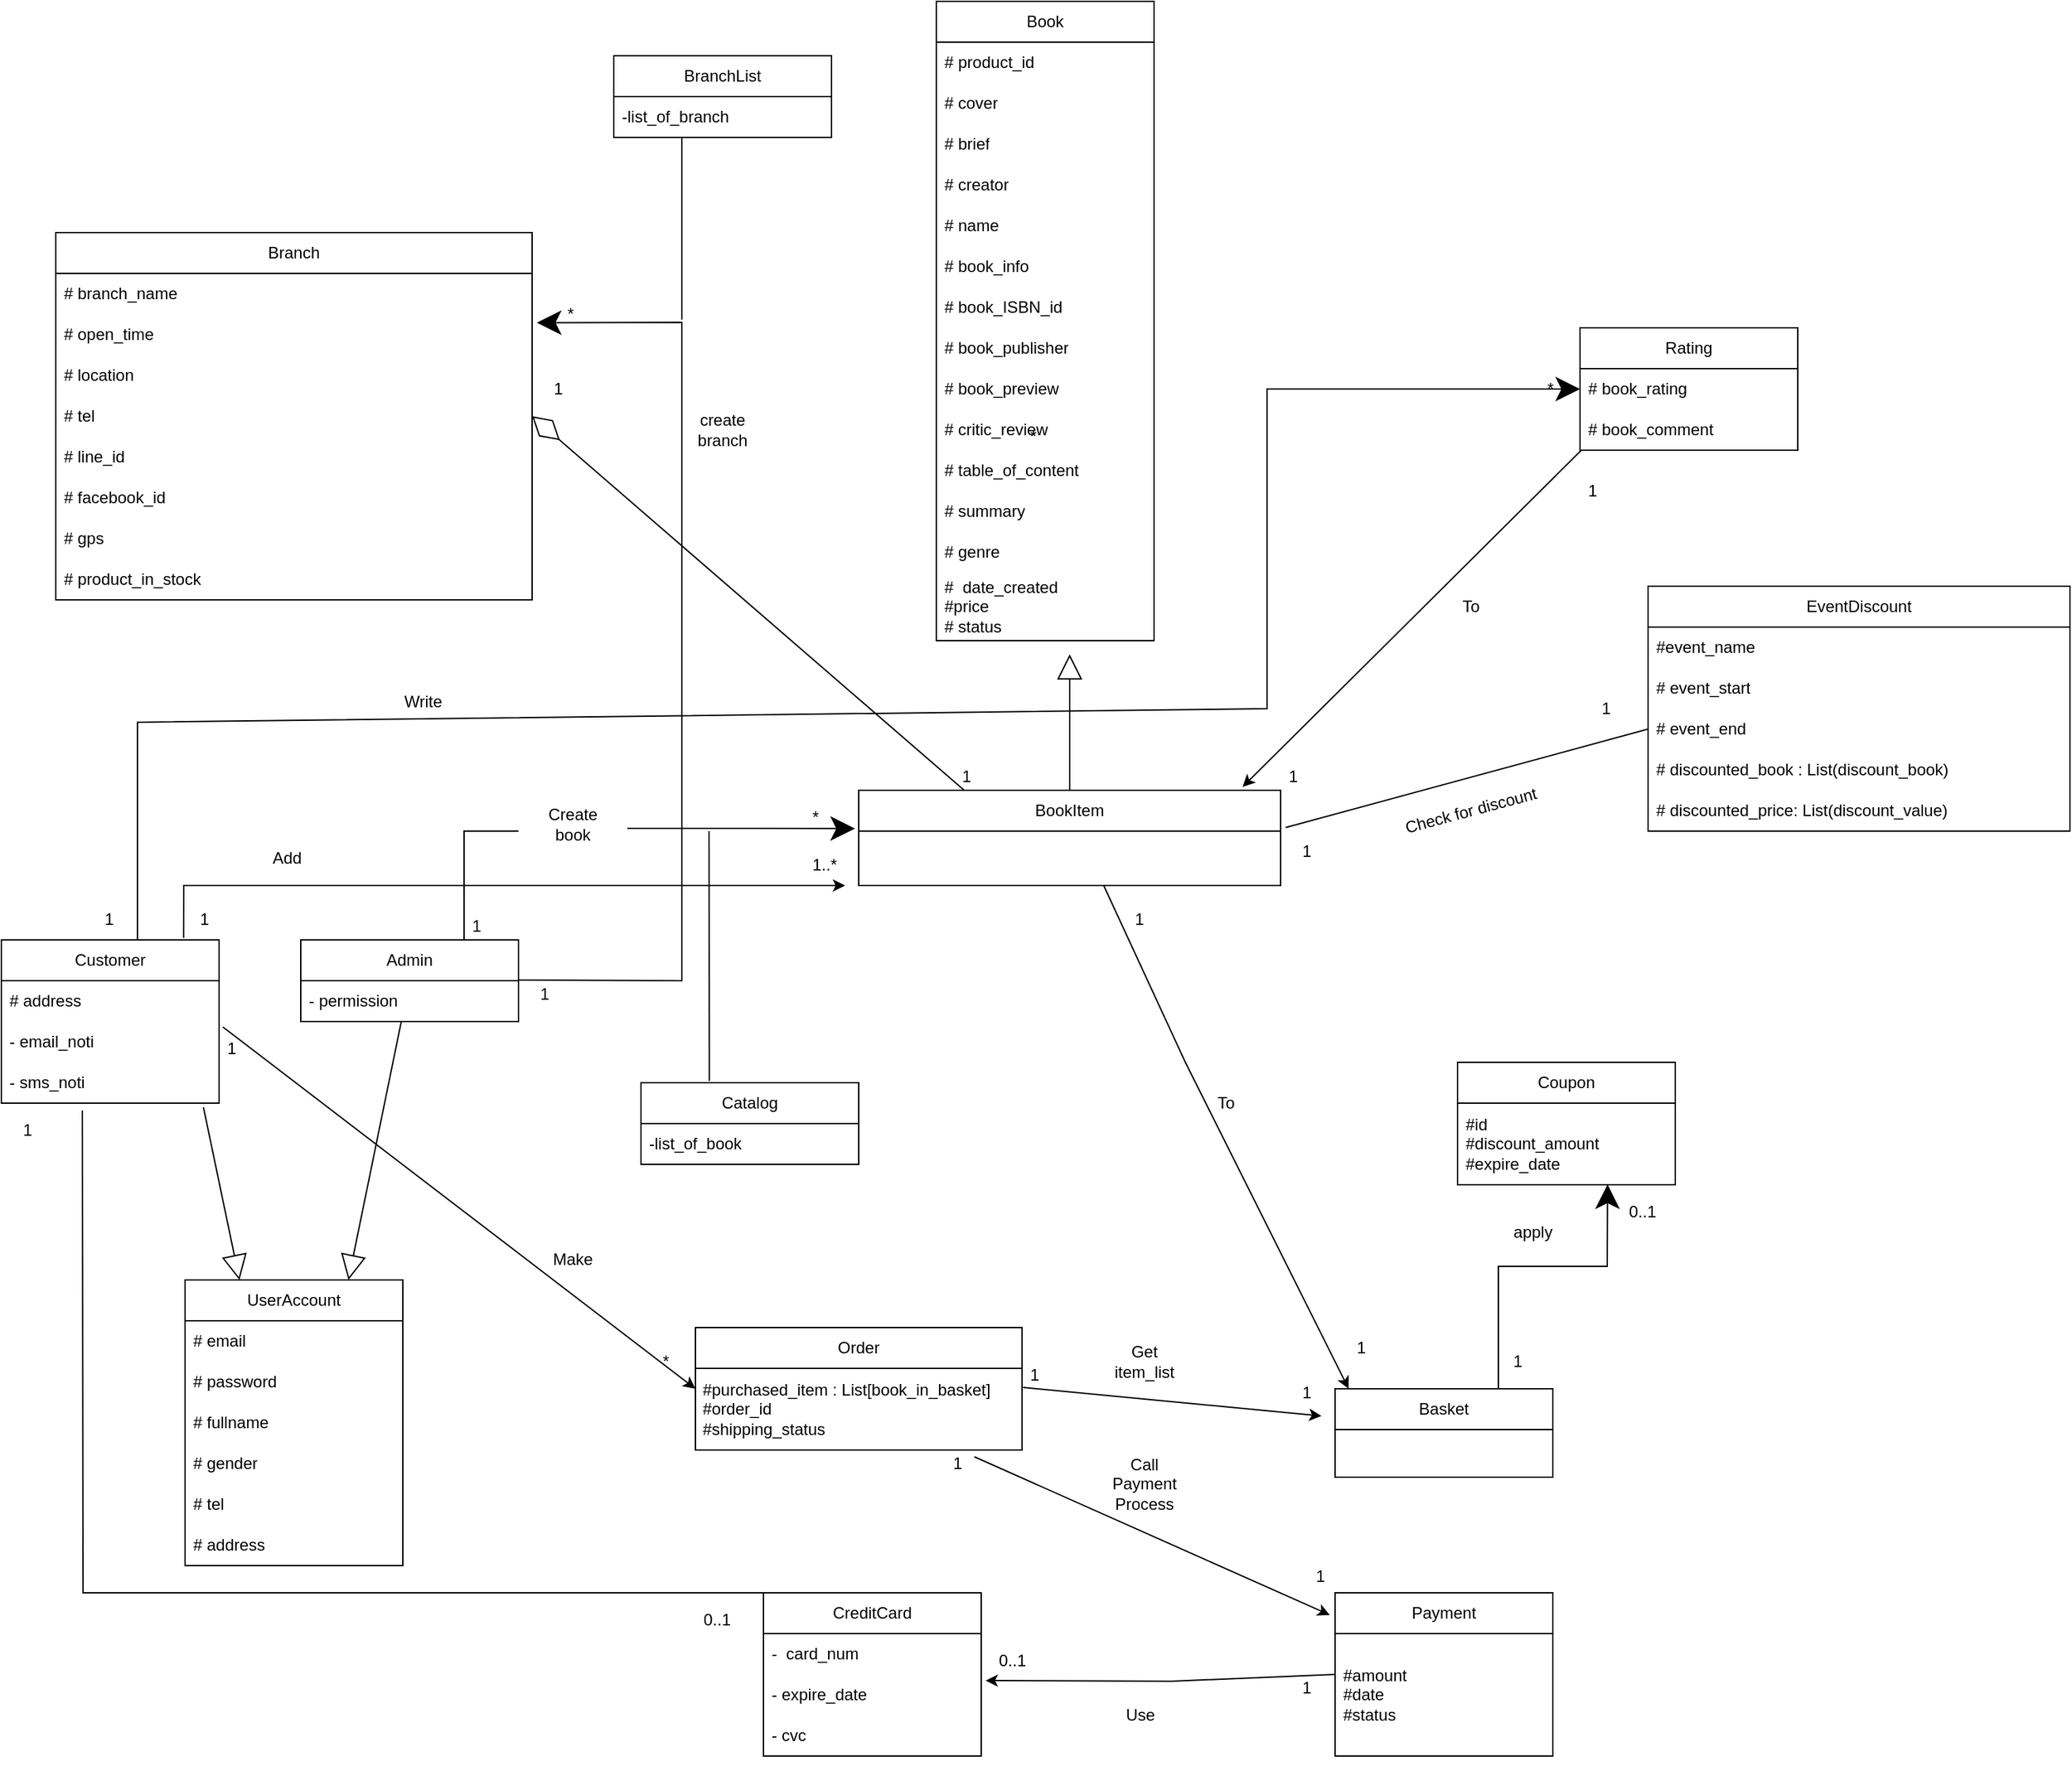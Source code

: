 <mxfile version="21.0.6" type="device"><diagram id="C5RBs43oDa-KdzZeNtuy" name="Page-1"><mxGraphModel dx="1314" dy="763" grid="1" gridSize="10" guides="1" tooltips="1" connect="1" arrows="1" fold="1" page="1" pageScale="1" pageWidth="1654" pageHeight="2336" math="0" shadow="0"><root><mxCell id="WIyWlLk6GJQsqaUBKTNV-0"/><mxCell id="WIyWlLk6GJQsqaUBKTNV-1" parent="WIyWlLk6GJQsqaUBKTNV-0"/><mxCell id="mGUsan2AT3koBFjfk_Zs-2" value="UserAccount" style="swimlane;fontStyle=0;childLayout=stackLayout;horizontal=1;startSize=30;horizontalStack=0;resizeParent=1;resizeParentMax=0;resizeLast=0;collapsible=1;marginBottom=0;whiteSpace=wrap;html=1;" parent="WIyWlLk6GJQsqaUBKTNV-1" vertex="1"><mxGeometry x="195" y="960" width="160" height="210" as="geometry"/></mxCell><mxCell id="mGUsan2AT3koBFjfk_Zs-3" value="# email" style="text;strokeColor=none;fillColor=none;align=left;verticalAlign=middle;spacingLeft=4;spacingRight=4;overflow=hidden;points=[[0,0.5],[1,0.5]];portConstraint=eastwest;rotatable=0;whiteSpace=wrap;html=1;" parent="mGUsan2AT3koBFjfk_Zs-2" vertex="1"><mxGeometry y="30" width="160" height="30" as="geometry"/></mxCell><mxCell id="mGUsan2AT3koBFjfk_Zs-4" value="# password" style="text;strokeColor=none;fillColor=none;align=left;verticalAlign=middle;spacingLeft=4;spacingRight=4;overflow=hidden;points=[[0,0.5],[1,0.5]];portConstraint=eastwest;rotatable=0;whiteSpace=wrap;html=1;" parent="mGUsan2AT3koBFjfk_Zs-2" vertex="1"><mxGeometry y="60" width="160" height="30" as="geometry"/></mxCell><mxCell id="mGUsan2AT3koBFjfk_Zs-5" value="# fullname" style="text;strokeColor=none;fillColor=none;align=left;verticalAlign=middle;spacingLeft=4;spacingRight=4;overflow=hidden;points=[[0,0.5],[1,0.5]];portConstraint=eastwest;rotatable=0;whiteSpace=wrap;html=1;" parent="mGUsan2AT3koBFjfk_Zs-2" vertex="1"><mxGeometry y="90" width="160" height="30" as="geometry"/></mxCell><mxCell id="mGUsan2AT3koBFjfk_Zs-7" value="# gender" style="text;strokeColor=none;fillColor=none;align=left;verticalAlign=middle;spacingLeft=4;spacingRight=4;overflow=hidden;points=[[0,0.5],[1,0.5]];portConstraint=eastwest;rotatable=0;whiteSpace=wrap;html=1;" parent="mGUsan2AT3koBFjfk_Zs-2" vertex="1"><mxGeometry y="120" width="160" height="30" as="geometry"/></mxCell><mxCell id="mGUsan2AT3koBFjfk_Zs-9" value="# tel" style="text;strokeColor=none;fillColor=none;align=left;verticalAlign=middle;spacingLeft=4;spacingRight=4;overflow=hidden;points=[[0,0.5],[1,0.5]];portConstraint=eastwest;rotatable=0;whiteSpace=wrap;html=1;" parent="mGUsan2AT3koBFjfk_Zs-2" vertex="1"><mxGeometry y="150" width="160" height="30" as="geometry"/></mxCell><mxCell id="2beDzHOV4FtanLBWk04p-0" value="# address" style="text;strokeColor=none;fillColor=none;align=left;verticalAlign=middle;spacingLeft=4;spacingRight=4;overflow=hidden;points=[[0,0.5],[1,0.5]];portConstraint=eastwest;rotatable=0;whiteSpace=wrap;html=1;" parent="mGUsan2AT3koBFjfk_Zs-2" vertex="1"><mxGeometry y="180" width="160" height="30" as="geometry"/></mxCell><mxCell id="mGUsan2AT3koBFjfk_Zs-13" value="" style="endArrow=block;endSize=16;endFill=0;html=1;rounded=0;entryX=0.25;entryY=0;entryDx=0;entryDy=0;exitX=0.928;exitY=1.1;exitDx=0;exitDy=0;exitPerimeter=0;" parent="WIyWlLk6GJQsqaUBKTNV-1" source="mGUsan2AT3koBFjfk_Zs-23" target="mGUsan2AT3koBFjfk_Zs-2" edge="1"><mxGeometry width="160" relative="1" as="geometry"><mxPoint x="210" y="840" as="sourcePoint"/><mxPoint x="270" y="310" as="targetPoint"/></mxGeometry></mxCell><mxCell id="mGUsan2AT3koBFjfk_Zs-28" value="" style="endArrow=block;endSize=16;endFill=0;html=1;rounded=0;entryX=0.75;entryY=0;entryDx=0;entryDy=0;" parent="WIyWlLk6GJQsqaUBKTNV-1" source="mGUsan2AT3koBFjfk_Zs-24" target="mGUsan2AT3koBFjfk_Zs-2" edge="1"><mxGeometry width="160" relative="1" as="geometry"><mxPoint x="400" y="380" as="sourcePoint"/><mxPoint x="491" y="261" as="targetPoint"/></mxGeometry></mxCell><mxCell id="mGUsan2AT3koBFjfk_Zs-29" value="Book" style="swimlane;fontStyle=0;childLayout=stackLayout;horizontal=1;startSize=30;horizontalStack=0;resizeParent=1;resizeParentMax=0;resizeLast=0;collapsible=1;marginBottom=0;whiteSpace=wrap;html=1;" parent="WIyWlLk6GJQsqaUBKTNV-1" vertex="1"><mxGeometry x="747" y="20" width="160" height="470" as="geometry"/></mxCell><mxCell id="mGUsan2AT3koBFjfk_Zs-15" value="# product_id" style="text;strokeColor=none;fillColor=none;align=left;verticalAlign=middle;spacingLeft=4;spacingRight=4;overflow=hidden;points=[[0,0.5],[1,0.5]];portConstraint=eastwest;rotatable=0;whiteSpace=wrap;html=1;" parent="mGUsan2AT3koBFjfk_Zs-29" vertex="1"><mxGeometry y="30" width="160" height="30" as="geometry"/></mxCell><mxCell id="mGUsan2AT3koBFjfk_Zs-43" value="# cover" style="text;strokeColor=none;fillColor=none;align=left;verticalAlign=middle;spacingLeft=4;spacingRight=4;overflow=hidden;points=[[0,0.5],[1,0.5]];portConstraint=eastwest;rotatable=0;whiteSpace=wrap;html=1;" parent="mGUsan2AT3koBFjfk_Zs-29" vertex="1"><mxGeometry y="60" width="160" height="30" as="geometry"/></mxCell><mxCell id="mGUsan2AT3koBFjfk_Zs-31" value="# brief" style="text;strokeColor=none;fillColor=none;align=left;verticalAlign=middle;spacingLeft=4;spacingRight=4;overflow=hidden;points=[[0,0.5],[1,0.5]];portConstraint=eastwest;rotatable=0;whiteSpace=wrap;html=1;" parent="mGUsan2AT3koBFjfk_Zs-29" vertex="1"><mxGeometry y="90" width="160" height="30" as="geometry"/></mxCell><mxCell id="mGUsan2AT3koBFjfk_Zs-32" value="# creator" style="text;strokeColor=none;fillColor=none;align=left;verticalAlign=middle;spacingLeft=4;spacingRight=4;overflow=hidden;points=[[0,0.5],[1,0.5]];portConstraint=eastwest;rotatable=0;whiteSpace=wrap;html=1;" parent="mGUsan2AT3koBFjfk_Zs-29" vertex="1"><mxGeometry y="120" width="160" height="30" as="geometry"/></mxCell><mxCell id="mGUsan2AT3koBFjfk_Zs-33" value="# name" style="text;strokeColor=none;fillColor=none;align=left;verticalAlign=middle;spacingLeft=4;spacingRight=4;overflow=hidden;points=[[0,0.5],[1,0.5]];portConstraint=eastwest;rotatable=0;whiteSpace=wrap;html=1;" parent="mGUsan2AT3koBFjfk_Zs-29" vertex="1"><mxGeometry y="150" width="160" height="30" as="geometry"/></mxCell><mxCell id="mGUsan2AT3koBFjfk_Zs-39" value="# book_info" style="text;strokeColor=none;fillColor=none;align=left;verticalAlign=middle;spacingLeft=4;spacingRight=4;overflow=hidden;points=[[0,0.5],[1,0.5]];portConstraint=eastwest;rotatable=0;whiteSpace=wrap;html=1;" parent="mGUsan2AT3koBFjfk_Zs-29" vertex="1"><mxGeometry y="180" width="160" height="30" as="geometry"/></mxCell><mxCell id="mGUsan2AT3koBFjfk_Zs-40" value="# book_ISBN_id" style="text;strokeColor=none;fillColor=none;align=left;verticalAlign=middle;spacingLeft=4;spacingRight=4;overflow=hidden;points=[[0,0.5],[1,0.5]];portConstraint=eastwest;rotatable=0;whiteSpace=wrap;html=1;" parent="mGUsan2AT3koBFjfk_Zs-29" vertex="1"><mxGeometry y="210" width="160" height="30" as="geometry"/></mxCell><mxCell id="mGUsan2AT3koBFjfk_Zs-41" value="# book_publisher" style="text;strokeColor=none;fillColor=none;align=left;verticalAlign=middle;spacingLeft=4;spacingRight=4;overflow=hidden;points=[[0,0.5],[1,0.5]];portConstraint=eastwest;rotatable=0;whiteSpace=wrap;html=1;" parent="mGUsan2AT3koBFjfk_Zs-29" vertex="1"><mxGeometry y="240" width="160" height="30" as="geometry"/></mxCell><mxCell id="mGUsan2AT3koBFjfk_Zs-42" value="# book_preview" style="text;strokeColor=none;fillColor=none;align=left;verticalAlign=middle;spacingLeft=4;spacingRight=4;overflow=hidden;points=[[0,0.5],[1,0.5]];portConstraint=eastwest;rotatable=0;whiteSpace=wrap;html=1;" parent="mGUsan2AT3koBFjfk_Zs-29" vertex="1"><mxGeometry y="270" width="160" height="30" as="geometry"/></mxCell><mxCell id="mGUsan2AT3koBFjfk_Zs-46" value="# critic_review" style="text;strokeColor=none;fillColor=none;align=left;verticalAlign=middle;spacingLeft=4;spacingRight=4;overflow=hidden;points=[[0,0.5],[1,0.5]];portConstraint=eastwest;rotatable=0;whiteSpace=wrap;html=1;" parent="mGUsan2AT3koBFjfk_Zs-29" vertex="1"><mxGeometry y="300" width="160" height="30" as="geometry"/></mxCell><mxCell id="mGUsan2AT3koBFjfk_Zs-45" value="# table_of_content" style="text;strokeColor=none;fillColor=none;align=left;verticalAlign=middle;spacingLeft=4;spacingRight=4;overflow=hidden;points=[[0,0.5],[1,0.5]];portConstraint=eastwest;rotatable=0;whiteSpace=wrap;html=1;" parent="mGUsan2AT3koBFjfk_Zs-29" vertex="1"><mxGeometry y="330" width="160" height="30" as="geometry"/></mxCell><mxCell id="mGUsan2AT3koBFjfk_Zs-44" value="# summary" style="text;strokeColor=none;fillColor=none;align=left;verticalAlign=middle;spacingLeft=4;spacingRight=4;overflow=hidden;points=[[0,0.5],[1,0.5]];portConstraint=eastwest;rotatable=0;whiteSpace=wrap;html=1;" parent="mGUsan2AT3koBFjfk_Zs-29" vertex="1"><mxGeometry y="360" width="160" height="30" as="geometry"/></mxCell><mxCell id="mGUsan2AT3koBFjfk_Zs-34" value="# genre" style="text;strokeColor=none;fillColor=none;align=left;verticalAlign=middle;spacingLeft=4;spacingRight=4;overflow=hidden;points=[[0,0.5],[1,0.5]];portConstraint=eastwest;rotatable=0;whiteSpace=wrap;html=1;" parent="mGUsan2AT3koBFjfk_Zs-29" vertex="1"><mxGeometry y="390" width="160" height="30" as="geometry"/></mxCell><mxCell id="mGUsan2AT3koBFjfk_Zs-36" value="#&amp;nbsp; date_created&lt;br&gt;&#9;&lt;span style=&quot;&quot;&gt;#price&lt;/span&gt;&lt;br style=&quot;border-color: var(--border-color);&quot;&gt;&lt;span style=&quot;border-color: var(--border-color);&quot;&gt;&#9;&lt;/span&gt;&lt;span style=&quot;&quot;&gt;# status&lt;/span&gt;" style="text;strokeColor=none;fillColor=none;align=left;verticalAlign=middle;spacingLeft=4;spacingRight=4;overflow=hidden;points=[[0,0.5],[1,0.5]];portConstraint=eastwest;rotatable=0;whiteSpace=wrap;html=1;" parent="mGUsan2AT3koBFjfk_Zs-29" vertex="1"><mxGeometry y="420" width="160" height="50" as="geometry"/></mxCell><mxCell id="mGUsan2AT3koBFjfk_Zs-55" value="Rating" style="swimlane;fontStyle=0;childLayout=stackLayout;horizontal=1;startSize=30;horizontalStack=0;resizeParent=1;resizeParentMax=0;resizeLast=0;collapsible=1;marginBottom=0;whiteSpace=wrap;html=1;" parent="WIyWlLk6GJQsqaUBKTNV-1" vertex="1"><mxGeometry x="1220" y="260" width="160" height="90" as="geometry"/></mxCell><mxCell id="mGUsan2AT3koBFjfk_Zs-56" value="# book_rating" style="text;strokeColor=none;fillColor=none;align=left;verticalAlign=middle;spacingLeft=4;spacingRight=4;overflow=hidden;points=[[0,0.5],[1,0.5]];portConstraint=eastwest;rotatable=0;whiteSpace=wrap;html=1;" parent="mGUsan2AT3koBFjfk_Zs-55" vertex="1"><mxGeometry y="30" width="160" height="30" as="geometry"/></mxCell><mxCell id="mGUsan2AT3koBFjfk_Zs-57" value="# book_comment" style="text;strokeColor=none;fillColor=none;align=left;verticalAlign=middle;spacingLeft=4;spacingRight=4;overflow=hidden;points=[[0,0.5],[1,0.5]];portConstraint=eastwest;rotatable=0;whiteSpace=wrap;html=1;" parent="mGUsan2AT3koBFjfk_Zs-55" vertex="1"><mxGeometry y="60" width="160" height="30" as="geometry"/></mxCell><mxCell id="mGUsan2AT3koBFjfk_Zs-59" value="EventDiscount" style="swimlane;fontStyle=0;childLayout=stackLayout;horizontal=1;startSize=30;horizontalStack=0;resizeParent=1;resizeParentMax=0;resizeLast=0;collapsible=1;marginBottom=0;whiteSpace=wrap;html=1;" parent="WIyWlLk6GJQsqaUBKTNV-1" vertex="1"><mxGeometry x="1270" y="450" width="310" height="180" as="geometry"/></mxCell><mxCell id="mGUsan2AT3koBFjfk_Zs-60" value="#event_name" style="text;strokeColor=none;fillColor=none;align=left;verticalAlign=middle;spacingLeft=4;spacingRight=4;overflow=hidden;points=[[0,0.5],[1,0.5]];portConstraint=eastwest;rotatable=0;whiteSpace=wrap;html=1;" parent="mGUsan2AT3koBFjfk_Zs-59" vertex="1"><mxGeometry y="30" width="310" height="30" as="geometry"/></mxCell><mxCell id="mGUsan2AT3koBFjfk_Zs-61" value="# event_start" style="text;strokeColor=none;fillColor=none;align=left;verticalAlign=middle;spacingLeft=4;spacingRight=4;overflow=hidden;points=[[0,0.5],[1,0.5]];portConstraint=eastwest;rotatable=0;whiteSpace=wrap;html=1;" parent="mGUsan2AT3koBFjfk_Zs-59" vertex="1"><mxGeometry y="60" width="310" height="30" as="geometry"/></mxCell><mxCell id="_rfUWLjy0IPP86ky1Skj-0" value="# event_end" style="text;strokeColor=none;fillColor=none;align=left;verticalAlign=middle;spacingLeft=4;spacingRight=4;overflow=hidden;points=[[0,0.5],[1,0.5]];portConstraint=eastwest;rotatable=0;whiteSpace=wrap;html=1;" parent="mGUsan2AT3koBFjfk_Zs-59" vertex="1"><mxGeometry y="90" width="310" height="30" as="geometry"/></mxCell><mxCell id="BXBGvgOF5kK2kdJJU8cS-17" value="# discounted_book : List(discount_book)" style="text;strokeColor=none;fillColor=none;align=left;verticalAlign=middle;spacingLeft=4;spacingRight=4;overflow=hidden;points=[[0,0.5],[1,0.5]];portConstraint=eastwest;rotatable=0;whiteSpace=wrap;html=1;" parent="mGUsan2AT3koBFjfk_Zs-59" vertex="1"><mxGeometry y="120" width="310" height="30" as="geometry"/></mxCell><mxCell id="_rfUWLjy0IPP86ky1Skj-1" value="# discounted_price: List(discount_value)" style="text;strokeColor=none;fillColor=none;align=left;verticalAlign=middle;spacingLeft=4;spacingRight=4;overflow=hidden;points=[[0,0.5],[1,0.5]];portConstraint=eastwest;rotatable=0;whiteSpace=wrap;html=1;" parent="mGUsan2AT3koBFjfk_Zs-59" vertex="1"><mxGeometry y="150" width="310" height="30" as="geometry"/></mxCell><mxCell id="_rfUWLjy0IPP86ky1Skj-4" value="Branch" style="swimlane;fontStyle=0;childLayout=stackLayout;horizontal=1;startSize=30;horizontalStack=0;resizeParent=1;resizeParentMax=0;resizeLast=0;collapsible=1;marginBottom=0;whiteSpace=wrap;html=1;" parent="WIyWlLk6GJQsqaUBKTNV-1" vertex="1"><mxGeometry x="100" y="190" width="350" height="270" as="geometry"/></mxCell><mxCell id="_rfUWLjy0IPP86ky1Skj-6" value="# branch_name" style="text;strokeColor=none;fillColor=none;align=left;verticalAlign=middle;spacingLeft=4;spacingRight=4;overflow=hidden;points=[[0,0.5],[1,0.5]];portConstraint=eastwest;rotatable=0;whiteSpace=wrap;html=1;" parent="_rfUWLjy0IPP86ky1Skj-4" vertex="1"><mxGeometry y="30" width="350" height="30" as="geometry"/></mxCell><mxCell id="_rfUWLjy0IPP86ky1Skj-7" value="# open_time" style="text;strokeColor=none;fillColor=none;align=left;verticalAlign=middle;spacingLeft=4;spacingRight=4;overflow=hidden;points=[[0,0.5],[1,0.5]];portConstraint=eastwest;rotatable=0;whiteSpace=wrap;html=1;" parent="_rfUWLjy0IPP86ky1Skj-4" vertex="1"><mxGeometry y="60" width="350" height="30" as="geometry"/></mxCell><mxCell id="_rfUWLjy0IPP86ky1Skj-8" value="# location" style="text;strokeColor=none;fillColor=none;align=left;verticalAlign=middle;spacingLeft=4;spacingRight=4;overflow=hidden;points=[[0,0.5],[1,0.5]];portConstraint=eastwest;rotatable=0;whiteSpace=wrap;html=1;" parent="_rfUWLjy0IPP86ky1Skj-4" vertex="1"><mxGeometry y="90" width="350" height="30" as="geometry"/></mxCell><mxCell id="_rfUWLjy0IPP86ky1Skj-9" value="# tel" style="text;strokeColor=none;fillColor=none;align=left;verticalAlign=middle;spacingLeft=4;spacingRight=4;overflow=hidden;points=[[0,0.5],[1,0.5]];portConstraint=eastwest;rotatable=0;whiteSpace=wrap;html=1;" parent="_rfUWLjy0IPP86ky1Skj-4" vertex="1"><mxGeometry y="120" width="350" height="30" as="geometry"/></mxCell><mxCell id="_rfUWLjy0IPP86ky1Skj-10" value="# line_id" style="text;strokeColor=none;fillColor=none;align=left;verticalAlign=middle;spacingLeft=4;spacingRight=4;overflow=hidden;points=[[0,0.5],[1,0.5]];portConstraint=eastwest;rotatable=0;whiteSpace=wrap;html=1;" parent="_rfUWLjy0IPP86ky1Skj-4" vertex="1"><mxGeometry y="150" width="350" height="30" as="geometry"/></mxCell><mxCell id="_rfUWLjy0IPP86ky1Skj-11" value="# facebook_id" style="text;strokeColor=none;fillColor=none;align=left;verticalAlign=middle;spacingLeft=4;spacingRight=4;overflow=hidden;points=[[0,0.5],[1,0.5]];portConstraint=eastwest;rotatable=0;whiteSpace=wrap;html=1;" parent="_rfUWLjy0IPP86ky1Skj-4" vertex="1"><mxGeometry y="180" width="350" height="30" as="geometry"/></mxCell><mxCell id="_rfUWLjy0IPP86ky1Skj-5" value="# gps" style="text;strokeColor=none;fillColor=none;align=left;verticalAlign=middle;spacingLeft=4;spacingRight=4;overflow=hidden;points=[[0,0.5],[1,0.5]];portConstraint=eastwest;rotatable=0;whiteSpace=wrap;html=1;" parent="_rfUWLjy0IPP86ky1Skj-4" vertex="1"><mxGeometry y="210" width="350" height="30" as="geometry"/></mxCell><mxCell id="_rfUWLjy0IPP86ky1Skj-12" value="# product_in_stock" style="text;strokeColor=none;fillColor=none;align=left;verticalAlign=middle;spacingLeft=4;spacingRight=4;overflow=hidden;points=[[0,0.5],[1,0.5]];portConstraint=eastwest;rotatable=0;whiteSpace=wrap;html=1;" parent="_rfUWLjy0IPP86ky1Skj-4" vertex="1"><mxGeometry y="240" width="350" height="30" as="geometry"/></mxCell><mxCell id="CD-qwbF_j9oEgW1GiG7J-0" value="Basket" style="swimlane;fontStyle=0;childLayout=stackLayout;horizontal=1;startSize=30;horizontalStack=0;resizeParent=1;resizeParentMax=0;resizeLast=0;collapsible=1;marginBottom=0;whiteSpace=wrap;html=1;" parent="WIyWlLk6GJQsqaUBKTNV-1" vertex="1"><mxGeometry x="1040" y="1040" width="160" height="65" as="geometry"/></mxCell><mxCell id="mGUsan2AT3koBFjfk_Zs-20" value="Customer" style="swimlane;fontStyle=0;childLayout=stackLayout;horizontal=1;startSize=30;horizontalStack=0;resizeParent=1;resizeParentMax=0;resizeLast=0;collapsible=1;marginBottom=0;whiteSpace=wrap;html=1;" parent="WIyWlLk6GJQsqaUBKTNV-1" vertex="1"><mxGeometry x="60" y="710" width="160" height="120" as="geometry"/></mxCell><mxCell id="mGUsan2AT3koBFjfk_Zs-21" value="# address" style="text;strokeColor=none;fillColor=none;align=left;verticalAlign=middle;spacingLeft=4;spacingRight=4;overflow=hidden;points=[[0,0.5],[1,0.5]];portConstraint=eastwest;rotatable=0;whiteSpace=wrap;html=1;" parent="mGUsan2AT3koBFjfk_Zs-20" vertex="1"><mxGeometry y="30" width="160" height="30" as="geometry"/></mxCell><mxCell id="mGUsan2AT3koBFjfk_Zs-22" value="- email_noti" style="text;strokeColor=none;fillColor=none;align=left;verticalAlign=middle;spacingLeft=4;spacingRight=4;overflow=hidden;points=[[0,0.5],[1,0.5]];portConstraint=eastwest;rotatable=0;whiteSpace=wrap;html=1;" parent="mGUsan2AT3koBFjfk_Zs-20" vertex="1"><mxGeometry y="60" width="160" height="30" as="geometry"/></mxCell><mxCell id="mGUsan2AT3koBFjfk_Zs-23" value="- sms_noti" style="text;strokeColor=none;fillColor=none;align=left;verticalAlign=middle;spacingLeft=4;spacingRight=4;overflow=hidden;points=[[0,0.5],[1,0.5]];portConstraint=eastwest;rotatable=0;whiteSpace=wrap;html=1;" parent="mGUsan2AT3koBFjfk_Zs-20" vertex="1"><mxGeometry y="90" width="160" height="30" as="geometry"/></mxCell><mxCell id="mGUsan2AT3koBFjfk_Zs-24" value="Admin" style="swimlane;fontStyle=0;childLayout=stackLayout;horizontal=1;startSize=30;horizontalStack=0;resizeParent=1;resizeParentMax=0;resizeLast=0;collapsible=1;marginBottom=0;whiteSpace=wrap;html=1;" parent="WIyWlLk6GJQsqaUBKTNV-1" vertex="1"><mxGeometry x="280" y="710" width="160" height="60" as="geometry"/></mxCell><mxCell id="mGUsan2AT3koBFjfk_Zs-25" value="- permission" style="text;strokeColor=none;fillColor=none;align=left;verticalAlign=middle;spacingLeft=4;spacingRight=4;overflow=hidden;points=[[0,0.5],[1,0.5]];portConstraint=eastwest;rotatable=0;whiteSpace=wrap;html=1;" parent="mGUsan2AT3koBFjfk_Zs-24" vertex="1"><mxGeometry y="30" width="160" height="30" as="geometry"/></mxCell><mxCell id="K6XgdalXQNr6SHEd6Nnu-16" style="edgeStyle=orthogonalEdgeStyle;rounded=0;orthogonalLoop=1;jettySize=auto;html=1;exitX=0.5;exitY=1;exitDx=0;exitDy=0;" parent="WIyWlLk6GJQsqaUBKTNV-1" edge="1"><mxGeometry relative="1" as="geometry"/></mxCell><mxCell id="K6XgdalXQNr6SHEd6Nnu-18" value="" style="endArrow=classic;html=1;rounded=0;strokeColor=#000000;endSize=15;startArrow=none;entryX=-0.009;entryY=0.402;entryDx=0;entryDy=0;entryPerimeter=0;" parent="WIyWlLk6GJQsqaUBKTNV-1" target="-cHTu1Ofd6BwOJIDR9---7" edge="1"><mxGeometry width="50" height="50" relative="1" as="geometry"><mxPoint x="520" y="628" as="sourcePoint"/><mxPoint x="740" y="220" as="targetPoint"/><Array as="points"><mxPoint x="610" y="628"/></Array></mxGeometry></mxCell><mxCell id="BXBGvgOF5kK2kdJJU8cS-5" value="CreditCard" style="swimlane;fontStyle=0;childLayout=stackLayout;horizontal=1;startSize=30;horizontalStack=0;resizeParent=1;resizeParentMax=0;resizeLast=0;collapsible=1;marginBottom=0;whiteSpace=wrap;html=1;" parent="WIyWlLk6GJQsqaUBKTNV-1" vertex="1"><mxGeometry x="620" y="1190" width="160" height="120" as="geometry"/></mxCell><mxCell id="BXBGvgOF5kK2kdJJU8cS-6" value="-&amp;nbsp; card_num" style="text;strokeColor=none;fillColor=none;align=left;verticalAlign=middle;spacingLeft=4;spacingRight=4;overflow=hidden;points=[[0,0.5],[1,0.5]];portConstraint=eastwest;rotatable=0;whiteSpace=wrap;html=1;" parent="BXBGvgOF5kK2kdJJU8cS-5" vertex="1"><mxGeometry y="30" width="160" height="30" as="geometry"/></mxCell><mxCell id="BXBGvgOF5kK2kdJJU8cS-8" value="- expire_date" style="text;strokeColor=none;fillColor=none;align=left;verticalAlign=middle;spacingLeft=4;spacingRight=4;overflow=hidden;points=[[0,0.5],[1,0.5]];portConstraint=eastwest;rotatable=0;whiteSpace=wrap;html=1;" parent="BXBGvgOF5kK2kdJJU8cS-5" vertex="1"><mxGeometry y="60" width="160" height="30" as="geometry"/></mxCell><mxCell id="BXBGvgOF5kK2kdJJU8cS-7" value="- cvc" style="text;strokeColor=none;fillColor=none;align=left;verticalAlign=middle;spacingLeft=4;spacingRight=4;overflow=hidden;points=[[0,0.5],[1,0.5]];portConstraint=eastwest;rotatable=0;whiteSpace=wrap;html=1;" parent="BXBGvgOF5kK2kdJJU8cS-5" vertex="1"><mxGeometry y="90" width="160" height="30" as="geometry"/></mxCell><mxCell id="BXBGvgOF5kK2kdJJU8cS-11" value="" style="endArrow=none;html=1;rounded=0;strokeColor=#000000;endSize=15;exitX=0.75;exitY=0;exitDx=0;exitDy=0;" parent="WIyWlLk6GJQsqaUBKTNV-1" source="mGUsan2AT3koBFjfk_Zs-24" edge="1"><mxGeometry width="50" height="50" relative="1" as="geometry"><mxPoint x="460" y="440" as="sourcePoint"/><mxPoint x="440" y="630" as="targetPoint"/><Array as="points"><mxPoint x="400" y="630"/></Array></mxGeometry></mxCell><mxCell id="9vTHDskKr0jQRM47U8pA-2" value="Create book" style="text;strokeColor=none;align=center;fillColor=none;html=1;verticalAlign=middle;whiteSpace=wrap;rounded=0;rotation=0;" parent="WIyWlLk6GJQsqaUBKTNV-1" vertex="1"><mxGeometry x="450" y="610" width="60" height="30" as="geometry"/></mxCell><mxCell id="BXBGvgOF5kK2kdJJU8cS-15" value="apply" style="text;html=1;align=center;verticalAlign=middle;resizable=0;points=[];autosize=1;strokeColor=none;fillColor=none;rotation=0;" parent="WIyWlLk6GJQsqaUBKTNV-1" vertex="1"><mxGeometry x="1160" y="910" width="50" height="30" as="geometry"/></mxCell><mxCell id="K6XgdalXQNr6SHEd6Nnu-24" value="Payment" style="swimlane;fontStyle=0;childLayout=stackLayout;horizontal=1;startSize=30;horizontalStack=0;resizeParent=1;resizeParentMax=0;resizeLast=0;collapsible=1;marginBottom=0;whiteSpace=wrap;html=1;" parent="WIyWlLk6GJQsqaUBKTNV-1" vertex="1"><mxGeometry x="1040" y="1190" width="160" height="120" as="geometry"><mxRectangle x="1040" y="1190" width="90" height="30" as="alternateBounds"/></mxGeometry></mxCell><mxCell id="K6XgdalXQNr6SHEd6Nnu-25" value="#amount&lt;br&gt;#date&lt;br&gt;#status" style="text;strokeColor=none;fillColor=none;align=left;verticalAlign=middle;spacingLeft=4;spacingRight=4;overflow=hidden;points=[[0,0.5],[1,0.5]];portConstraint=eastwest;rotatable=0;whiteSpace=wrap;html=1;" parent="K6XgdalXQNr6SHEd6Nnu-24" vertex="1"><mxGeometry y="30" width="160" height="90" as="geometry"/></mxCell><mxCell id="K6XgdalXQNr6SHEd6Nnu-50" value="1" style="text;strokeColor=none;fillColor=none;align=left;verticalAlign=middle;spacingLeft=4;spacingRight=4;overflow=hidden;points=[[0,0.5],[1,0.5]];portConstraint=eastwest;rotatable=0;whiteSpace=wrap;html=1;" parent="WIyWlLk6GJQsqaUBKTNV-1" vertex="1"><mxGeometry x="460" y="295" width="40" height="20" as="geometry"/></mxCell><mxCell id="K6XgdalXQNr6SHEd6Nnu-52" value="1" style="text;strokeColor=none;fillColor=none;align=left;verticalAlign=middle;spacingLeft=4;spacingRight=4;overflow=hidden;points=[[0,0.5],[1,0.5]];portConstraint=eastwest;rotatable=0;whiteSpace=wrap;html=1;" parent="WIyWlLk6GJQsqaUBKTNV-1" vertex="1"><mxGeometry x="760" y="580" width="40" height="20" as="geometry"/></mxCell><mxCell id="K6XgdalXQNr6SHEd6Nnu-53" value="*" style="text;strokeColor=none;fillColor=none;align=left;verticalAlign=middle;spacingLeft=4;spacingRight=4;overflow=hidden;points=[[0,0.5],[1,0.5]];portConstraint=eastwest;rotatable=0;whiteSpace=wrap;html=1;" parent="WIyWlLk6GJQsqaUBKTNV-1" vertex="1"><mxGeometry x="810" y="330" width="30" height="20" as="geometry"/></mxCell><mxCell id="K6XgdalXQNr6SHEd6Nnu-54" value="1" style="text;strokeColor=none;fillColor=none;align=left;verticalAlign=middle;spacingLeft=4;spacingRight=4;overflow=hidden;points=[[0,0.5],[1,0.5]];portConstraint=eastwest;rotatable=0;whiteSpace=wrap;html=1;" parent="WIyWlLk6GJQsqaUBKTNV-1" vertex="1"><mxGeometry x="1010" y="635" width="40" height="20" as="geometry"/></mxCell><mxCell id="K6XgdalXQNr6SHEd6Nnu-56" value="1" style="text;strokeColor=none;fillColor=none;align=left;verticalAlign=middle;spacingLeft=4;spacingRight=4;overflow=hidden;points=[[0,0.5],[1,0.5]];portConstraint=eastwest;rotatable=0;whiteSpace=wrap;html=1;" parent="WIyWlLk6GJQsqaUBKTNV-1" vertex="1"><mxGeometry x="1230" y="530" width="40" height="20" as="geometry"/></mxCell><mxCell id="K6XgdalXQNr6SHEd6Nnu-59" value="Coupon" style="swimlane;fontStyle=0;childLayout=stackLayout;horizontal=1;startSize=30;horizontalStack=0;resizeParent=1;resizeParentMax=0;resizeLast=0;collapsible=1;marginBottom=0;whiteSpace=wrap;html=1;" parent="WIyWlLk6GJQsqaUBKTNV-1" vertex="1"><mxGeometry x="1130" y="800" width="160" height="90" as="geometry"/></mxCell><mxCell id="K6XgdalXQNr6SHEd6Nnu-60" value="#id&lt;br&gt;#discount_amount&lt;br&gt;#expire_date" style="text;strokeColor=none;fillColor=none;align=left;verticalAlign=middle;spacingLeft=4;spacingRight=4;overflow=hidden;points=[[0,0.5],[1,0.5]];portConstraint=eastwest;rotatable=0;whiteSpace=wrap;html=1;" parent="K6XgdalXQNr6SHEd6Nnu-59" vertex="1"><mxGeometry y="30" width="160" height="60" as="geometry"/></mxCell><mxCell id="K6XgdalXQNr6SHEd6Nnu-62" value="1..*" style="text;strokeColor=none;fillColor=none;align=left;verticalAlign=middle;spacingLeft=4;spacingRight=4;overflow=hidden;points=[[0,0.5],[1,0.5]];portConstraint=eastwest;rotatable=0;whiteSpace=wrap;html=1;" parent="WIyWlLk6GJQsqaUBKTNV-1" vertex="1"><mxGeometry x="650" y="645" width="50" height="20" as="geometry"/></mxCell><mxCell id="K6XgdalXQNr6SHEd6Nnu-65" value="0..1" style="text;strokeColor=none;fillColor=none;align=left;verticalAlign=middle;spacingLeft=4;spacingRight=4;overflow=hidden;points=[[0,0.5],[1,0.5]];portConstraint=eastwest;rotatable=0;whiteSpace=wrap;html=1;" parent="WIyWlLk6GJQsqaUBKTNV-1" vertex="1"><mxGeometry x="1250" y="900" width="40" height="20" as="geometry"/></mxCell><mxCell id="K6XgdalXQNr6SHEd6Nnu-81" value="Catalog" style="swimlane;fontStyle=0;childLayout=stackLayout;horizontal=1;startSize=30;horizontalStack=0;resizeParent=1;resizeParentMax=0;resizeLast=0;collapsible=1;marginBottom=0;whiteSpace=wrap;html=1;" parent="WIyWlLk6GJQsqaUBKTNV-1" vertex="1"><mxGeometry x="530" y="815" width="160" height="60" as="geometry"/></mxCell><mxCell id="K6XgdalXQNr6SHEd6Nnu-82" value="-list_of_book&lt;br&gt;" style="text;strokeColor=none;fillColor=none;align=left;verticalAlign=middle;spacingLeft=4;spacingRight=4;overflow=hidden;points=[[0,0.5],[1,0.5]];portConstraint=eastwest;rotatable=0;whiteSpace=wrap;html=1;" parent="K6XgdalXQNr6SHEd6Nnu-81" vertex="1"><mxGeometry y="30" width="160" height="30" as="geometry"/></mxCell><mxCell id="K6XgdalXQNr6SHEd6Nnu-83" value="" style="endArrow=none;html=1;rounded=0;strokeColor=#000000;endSize=15;exitX=0.314;exitY=-0.021;exitDx=0;exitDy=0;exitPerimeter=0;" parent="WIyWlLk6GJQsqaUBKTNV-1" source="K6XgdalXQNr6SHEd6Nnu-81" edge="1"><mxGeometry width="50" height="50" relative="1" as="geometry"><mxPoint x="580" y="805" as="sourcePoint"/><mxPoint x="580" y="630" as="targetPoint"/></mxGeometry></mxCell><mxCell id="K6XgdalXQNr6SHEd6Nnu-84" value="1" style="text;strokeColor=none;fillColor=none;align=left;verticalAlign=middle;spacingLeft=4;spacingRight=4;overflow=hidden;points=[[0,0.5],[1,0.5]];portConstraint=eastwest;rotatable=0;whiteSpace=wrap;html=1;" parent="WIyWlLk6GJQsqaUBKTNV-1" vertex="1"><mxGeometry x="1165" y="1010" width="40" height="20" as="geometry"/></mxCell><mxCell id="K6XgdalXQNr6SHEd6Nnu-86" value="" style="endArrow=classic;html=1;rounded=0;strokeColor=#000000;endSize=15;entryX=0;entryY=0.5;entryDx=0;entryDy=0;exitX=0.625;exitY=0;exitDx=0;exitDy=0;exitPerimeter=0;" parent="WIyWlLk6GJQsqaUBKTNV-1" source="mGUsan2AT3koBFjfk_Zs-20" target="mGUsan2AT3koBFjfk_Zs-56" edge="1"><mxGeometry width="50" height="50" relative="1" as="geometry"><mxPoint x="930" y="590" as="sourcePoint"/><mxPoint x="780" y="300" as="targetPoint"/><Array as="points"><mxPoint x="160" y="550"/><mxPoint x="990" y="540"/><mxPoint x="990" y="305"/></Array></mxGeometry></mxCell><mxCell id="K6XgdalXQNr6SHEd6Nnu-90" value="" style="endArrow=diamondThin;endFill=0;endSize=24;html=1;rounded=0;strokeColor=#000000;entryX=1;entryY=0.5;entryDx=0;entryDy=0;exitX=0.25;exitY=0;exitDx=0;exitDy=0;" parent="WIyWlLk6GJQsqaUBKTNV-1" source="-cHTu1Ofd6BwOJIDR9---7" target="_rfUWLjy0IPP86ky1Skj-9" edge="1"><mxGeometry width="160" relative="1" as="geometry"><mxPoint x="550" y="325" as="sourcePoint"/><mxPoint x="550" y="359.3" as="targetPoint"/></mxGeometry></mxCell><mxCell id="K6XgdalXQNr6SHEd6Nnu-85" value="" style="endArrow=classic;html=1;rounded=0;strokeColor=#000000;endSize=15;entryX=0.689;entryY=0.996;entryDx=0;entryDy=0;entryPerimeter=0;exitX=0.75;exitY=0;exitDx=0;exitDy=0;" parent="WIyWlLk6GJQsqaUBKTNV-1" source="CD-qwbF_j9oEgW1GiG7J-0" target="K6XgdalXQNr6SHEd6Nnu-60" edge="1"><mxGeometry width="50" height="50" relative="1" as="geometry"><mxPoint x="1240" y="895" as="sourcePoint"/><mxPoint x="1290" y="845" as="targetPoint"/><Array as="points"><mxPoint x="1160" y="950"/><mxPoint x="1240" y="950"/></Array></mxGeometry></mxCell><mxCell id="K6XgdalXQNr6SHEd6Nnu-98" value="" style="endArrow=none;html=1;rounded=0;strokeColor=#000000;endSize=15;exitX=0;exitY=0;exitDx=0;exitDy=0;entryX=0.372;entryY=1.178;entryDx=0;entryDy=0;entryPerimeter=0;" parent="WIyWlLk6GJQsqaUBKTNV-1" source="BXBGvgOF5kK2kdJJU8cS-5" target="mGUsan2AT3koBFjfk_Zs-23" edge="1"><mxGeometry width="50" height="50" relative="1" as="geometry"><mxPoint x="230" y="1190" as="sourcePoint"/><mxPoint x="150" y="1160" as="targetPoint"/><Array as="points"><mxPoint x="120" y="1190"/></Array></mxGeometry></mxCell><mxCell id="K6XgdalXQNr6SHEd6Nnu-103" value="Order" style="swimlane;fontStyle=0;childLayout=stackLayout;horizontal=1;startSize=30;horizontalStack=0;resizeParent=1;resizeParentMax=0;resizeLast=0;collapsible=1;marginBottom=0;whiteSpace=wrap;html=1;" parent="WIyWlLk6GJQsqaUBKTNV-1" vertex="1"><mxGeometry x="570" y="995" width="240" height="90" as="geometry"/></mxCell><mxCell id="4E5aTLf8uoknFVxPtE9i-10" value="&lt;div&gt;&lt;div&gt;&amp;nbsp;#purchased_item : List[book_in_basket]&lt;/div&gt;&lt;div&gt;&amp;nbsp;#order_id&lt;/div&gt;&lt;div&gt;&amp;nbsp;#shipping_status&amp;nbsp;&lt;span style=&quot;white-space: pre;&quot;&gt;&#9;&lt;/span&gt;&amp;nbsp;&lt;/div&gt;&lt;/div&gt;" style="text;html=1;align=left;verticalAlign=middle;resizable=0;points=[];autosize=1;strokeColor=none;fillColor=none;" parent="K6XgdalXQNr6SHEd6Nnu-103" vertex="1"><mxGeometry y="30" width="240" height="60" as="geometry"/></mxCell><mxCell id="J-LPLhbz7pkfiWd7gqT6-22" value="" style="endArrow=classic;html=1;rounded=0;entryX=-0.024;entryY=0.136;entryDx=0;entryDy=0;entryPerimeter=0;" parent="K6XgdalXQNr6SHEd6Nnu-103" target="K6XgdalXQNr6SHEd6Nnu-24" edge="1"><mxGeometry width="50" height="50" relative="1" as="geometry"><mxPoint x="205" y="95" as="sourcePoint"/><mxPoint x="255" y="45" as="targetPoint"/></mxGeometry></mxCell><mxCell id="4E5aTLf8uoknFVxPtE9i-8" value="&amp;nbsp;1" style="text;strokeColor=none;fillColor=none;align=left;verticalAlign=middle;spacingLeft=4;spacingRight=4;overflow=hidden;points=[[0,0.5],[1,0.5]];portConstraint=eastwest;rotatable=0;whiteSpace=wrap;html=1;" parent="WIyWlLk6GJQsqaUBKTNV-1" vertex="1"><mxGeometry x="750" y="1085" width="40" height="20" as="geometry"/></mxCell><mxCell id="4E5aTLf8uoknFVxPtE9i-9" value="0..1" style="text;strokeColor=none;fillColor=none;align=left;verticalAlign=middle;spacingLeft=4;spacingRight=4;overflow=hidden;points=[[0,0.5],[1,0.5]];portConstraint=eastwest;rotatable=0;whiteSpace=wrap;html=1;" parent="WIyWlLk6GJQsqaUBKTNV-1" vertex="1"><mxGeometry x="787" y="1230" width="40" height="20" as="geometry"/></mxCell><mxCell id="4E5aTLf8uoknFVxPtE9i-13" value="0..1" style="text;strokeColor=none;fillColor=none;align=left;verticalAlign=middle;spacingLeft=4;spacingRight=4;overflow=hidden;points=[[0,0.5],[1,0.5]];portConstraint=eastwest;rotatable=0;whiteSpace=wrap;html=1;" parent="WIyWlLk6GJQsqaUBKTNV-1" vertex="1"><mxGeometry x="570" y="1200" width="40" height="20" as="geometry"/></mxCell><mxCell id="4E5aTLf8uoknFVxPtE9i-14" value="1" style="text;strokeColor=none;fillColor=none;align=left;verticalAlign=middle;spacingLeft=4;spacingRight=4;overflow=hidden;points=[[0,0.5],[1,0.5]];portConstraint=eastwest;rotatable=0;whiteSpace=wrap;html=1;" parent="WIyWlLk6GJQsqaUBKTNV-1" vertex="1"><mxGeometry x="70" y="840" width="40" height="20" as="geometry"/></mxCell><mxCell id="4E5aTLf8uoknFVxPtE9i-18" value="1" style="text;strokeColor=none;fillColor=none;align=left;verticalAlign=middle;spacingLeft=4;spacingRight=4;overflow=hidden;points=[[0,0.5],[1,0.5]];portConstraint=eastwest;rotatable=0;whiteSpace=wrap;html=1;" parent="WIyWlLk6GJQsqaUBKTNV-1" vertex="1"><mxGeometry x="1020" y="1168" width="40" height="20" as="geometry"/></mxCell><mxCell id="4E5aTLf8uoknFVxPtE9i-19" value="1" style="text;strokeColor=none;fillColor=none;align=left;verticalAlign=middle;spacingLeft=4;spacingRight=4;overflow=hidden;points=[[0,0.5],[1,0.5]];portConstraint=eastwest;rotatable=0;whiteSpace=wrap;html=1;" parent="WIyWlLk6GJQsqaUBKTNV-1" vertex="1"><mxGeometry x="1010" y="1250" width="40" height="20" as="geometry"/></mxCell><mxCell id="4E5aTLf8uoknFVxPtE9i-25" value="*" style="text;strokeColor=none;fillColor=none;align=left;verticalAlign=middle;spacingLeft=4;spacingRight=4;overflow=hidden;points=[[0,0.5],[1,0.5]];portConstraint=eastwest;rotatable=0;whiteSpace=wrap;html=1;" parent="WIyWlLk6GJQsqaUBKTNV-1" vertex="1"><mxGeometry x="540" y="1010" width="40" height="20" as="geometry"/></mxCell><mxCell id="4E5aTLf8uoknFVxPtE9i-26" value="1" style="text;strokeColor=none;fillColor=none;align=left;verticalAlign=middle;spacingLeft=4;spacingRight=4;overflow=hidden;points=[[0,0.5],[1,0.5]];portConstraint=eastwest;rotatable=0;whiteSpace=wrap;html=1;" parent="WIyWlLk6GJQsqaUBKTNV-1" vertex="1"><mxGeometry x="220" y="780" width="40" height="20" as="geometry"/></mxCell><mxCell id="-cHTu1Ofd6BwOJIDR9---0" value="Check for discount" style="text;html=1;strokeColor=none;fillColor=none;align=center;verticalAlign=middle;whiteSpace=wrap;rounded=0;rotation=-15;" parent="WIyWlLk6GJQsqaUBKTNV-1" vertex="1"><mxGeometry x="1070" y="600" width="140" height="30" as="geometry"/></mxCell><mxCell id="-cHTu1Ofd6BwOJIDR9---1" value="1" style="text;strokeColor=none;fillColor=none;align=left;verticalAlign=middle;spacingLeft=4;spacingRight=4;overflow=hidden;points=[[0,0.5],[1,0.5]];portConstraint=eastwest;rotatable=0;whiteSpace=wrap;html=1;" parent="WIyWlLk6GJQsqaUBKTNV-1" vertex="1"><mxGeometry x="400" y="690" width="40" height="20" as="geometry"/></mxCell><mxCell id="-cHTu1Ofd6BwOJIDR9---2" value="*" style="text;strokeColor=none;fillColor=none;align=left;verticalAlign=middle;spacingLeft=4;spacingRight=4;overflow=hidden;points=[[0,0.5],[1,0.5]];portConstraint=eastwest;rotatable=0;whiteSpace=wrap;html=1;" parent="WIyWlLk6GJQsqaUBKTNV-1" vertex="1"><mxGeometry x="650" y="610" width="20" height="20" as="geometry"/></mxCell><mxCell id="-cHTu1Ofd6BwOJIDR9---4" value="Call Payment Process" style="text;html=1;strokeColor=none;fillColor=none;align=center;verticalAlign=middle;whiteSpace=wrap;rounded=0;" parent="WIyWlLk6GJQsqaUBKTNV-1" vertex="1"><mxGeometry x="870" y="1070" width="60" height="80" as="geometry"/></mxCell><mxCell id="-cHTu1Ofd6BwOJIDR9---7" value="BookItem" style="swimlane;fontStyle=0;childLayout=stackLayout;horizontal=1;startSize=30;horizontalStack=0;resizeParent=1;resizeParentMax=0;resizeLast=0;collapsible=1;marginBottom=0;whiteSpace=wrap;html=1;" parent="WIyWlLk6GJQsqaUBKTNV-1" vertex="1"><mxGeometry x="690" y="600" width="310" height="70" as="geometry"/></mxCell><mxCell id="-cHTu1Ofd6BwOJIDR9---13" value="" style="endArrow=block;endSize=16;endFill=0;html=1;rounded=0;exitX=0.5;exitY=0;exitDx=0;exitDy=0;" parent="WIyWlLk6GJQsqaUBKTNV-1" source="-cHTu1Ofd6BwOJIDR9---7" edge="1"><mxGeometry width="160" relative="1" as="geometry"><mxPoint x="840" y="480" as="sourcePoint"/><mxPoint x="845" y="500" as="targetPoint"/></mxGeometry></mxCell><mxCell id="-cHTu1Ofd6BwOJIDR9---16" value="Write" style="text;html=1;strokeColor=none;fillColor=none;align=center;verticalAlign=middle;whiteSpace=wrap;rounded=0;" parent="WIyWlLk6GJQsqaUBKTNV-1" vertex="1"><mxGeometry x="340" y="520" width="60" height="30" as="geometry"/></mxCell><mxCell id="-cHTu1Ofd6BwOJIDR9---17" value="1" style="text;strokeColor=none;fillColor=none;align=left;verticalAlign=middle;spacingLeft=4;spacingRight=4;overflow=hidden;points=[[0,0.5],[1,0.5]];portConstraint=eastwest;rotatable=0;whiteSpace=wrap;html=1;" parent="WIyWlLk6GJQsqaUBKTNV-1" vertex="1"><mxGeometry x="130" y="685" width="40" height="20" as="geometry"/></mxCell><mxCell id="-cHTu1Ofd6BwOJIDR9---19" value="*" style="text;strokeColor=none;fillColor=none;align=left;verticalAlign=middle;spacingLeft=4;spacingRight=4;overflow=hidden;points=[[0,0.5],[1,0.5]];portConstraint=eastwest;rotatable=0;whiteSpace=wrap;html=1;" parent="WIyWlLk6GJQsqaUBKTNV-1" vertex="1"><mxGeometry x="1190" y="295" width="30" height="20" as="geometry"/></mxCell><mxCell id="J-LPLhbz7pkfiWd7gqT6-3" value="" style="endArrow=classic;html=1;rounded=0;exitX=1.017;exitY=0.132;exitDx=0;exitDy=0;exitPerimeter=0;entryX=0;entryY=0.25;entryDx=0;entryDy=0;entryPerimeter=0;" parent="WIyWlLk6GJQsqaUBKTNV-1" source="mGUsan2AT3koBFjfk_Zs-22" target="4E5aTLf8uoknFVxPtE9i-10" edge="1"><mxGeometry width="50" height="50" relative="1" as="geometry"><mxPoint x="550" y="1020" as="sourcePoint"/><mxPoint x="600" y="970" as="targetPoint"/><Array as="points"/></mxGeometry></mxCell><mxCell id="J-LPLhbz7pkfiWd7gqT6-4" value="Make" style="text;html=1;strokeColor=none;fillColor=none;align=center;verticalAlign=middle;whiteSpace=wrap;rounded=0;" parent="WIyWlLk6GJQsqaUBKTNV-1" vertex="1"><mxGeometry x="450" y="930" width="60" height="30" as="geometry"/></mxCell><mxCell id="J-LPLhbz7pkfiWd7gqT6-7" value="" style="endArrow=classic;html=1;rounded=0;exitX=0.837;exitY=-0.012;exitDx=0;exitDy=0;exitPerimeter=0;" parent="WIyWlLk6GJQsqaUBKTNV-1" source="mGUsan2AT3koBFjfk_Zs-20" edge="1"><mxGeometry width="50" height="50" relative="1" as="geometry"><mxPoint x="735" y="720" as="sourcePoint"/><mxPoint x="680" y="670" as="targetPoint"/><Array as="points"><mxPoint x="194" y="670"/></Array></mxGeometry></mxCell><mxCell id="J-LPLhbz7pkfiWd7gqT6-8" value="Add" style="text;strokeColor=none;align=center;fillColor=none;html=1;verticalAlign=middle;whiteSpace=wrap;rounded=0;rotation=0;" parent="WIyWlLk6GJQsqaUBKTNV-1" vertex="1"><mxGeometry x="240" y="635" width="60" height="30" as="geometry"/></mxCell><mxCell id="J-LPLhbz7pkfiWd7gqT6-9" value="1" style="text;strokeColor=none;fillColor=none;align=left;verticalAlign=middle;spacingLeft=4;spacingRight=4;overflow=hidden;points=[[0,0.5],[1,0.5]];portConstraint=eastwest;rotatable=0;whiteSpace=wrap;html=1;" parent="WIyWlLk6GJQsqaUBKTNV-1" vertex="1"><mxGeometry x="200" y="685" width="40" height="20" as="geometry"/></mxCell><mxCell id="J-LPLhbz7pkfiWd7gqT6-11" value="To" style="text;strokeColor=none;align=center;fillColor=none;html=1;verticalAlign=middle;whiteSpace=wrap;rounded=0;rotation=0;" parent="WIyWlLk6GJQsqaUBKTNV-1" vertex="1"><mxGeometry x="930" y="815" width="60" height="30" as="geometry"/></mxCell><mxCell id="J-LPLhbz7pkfiWd7gqT6-12" value="" style="endArrow=classic;html=1;rounded=0;exitX=1.003;exitY=0.234;exitDx=0;exitDy=0;exitPerimeter=0;" parent="WIyWlLk6GJQsqaUBKTNV-1" source="4E5aTLf8uoknFVxPtE9i-10" edge="1"><mxGeometry width="50" height="50" relative="1" as="geometry"><mxPoint x="870" y="950" as="sourcePoint"/><mxPoint x="1030" y="1060" as="targetPoint"/><Array as="points"/></mxGeometry></mxCell><mxCell id="J-LPLhbz7pkfiWd7gqT6-13" value="1" style="text;strokeColor=none;fillColor=none;align=left;verticalAlign=middle;spacingLeft=4;spacingRight=4;overflow=hidden;points=[[0,0.5],[1,0.5]];portConstraint=eastwest;rotatable=0;whiteSpace=wrap;html=1;" parent="WIyWlLk6GJQsqaUBKTNV-1" vertex="1"><mxGeometry x="887" y="685" width="40" height="20" as="geometry"/></mxCell><mxCell id="J-LPLhbz7pkfiWd7gqT6-14" value="1" style="text;strokeColor=none;fillColor=none;align=left;verticalAlign=middle;spacingLeft=4;spacingRight=4;overflow=hidden;points=[[0,0.5],[1,0.5]];portConstraint=eastwest;rotatable=0;whiteSpace=wrap;html=1;" parent="WIyWlLk6GJQsqaUBKTNV-1" vertex="1"><mxGeometry x="1050" y="1000" width="40" height="20" as="geometry"/></mxCell><mxCell id="J-LPLhbz7pkfiWd7gqT6-20" value="" style="endArrow=classic;html=1;rounded=0;exitX=1.017;exitY=0.132;exitDx=0;exitDy=0;exitPerimeter=0;entryX=1.02;entryY=0.151;entryDx=0;entryDy=0;entryPerimeter=0;" parent="WIyWlLk6GJQsqaUBKTNV-1" target="BXBGvgOF5kK2kdJJU8cS-8" edge="1"><mxGeometry width="50" height="50" relative="1" as="geometry"><mxPoint x="1040" y="1250" as="sourcePoint"/><mxPoint x="1387" y="1516" as="targetPoint"/><Array as="points"><mxPoint x="920" y="1255"/></Array></mxGeometry></mxCell><mxCell id="J-LPLhbz7pkfiWd7gqT6-23" value="Use" style="text;html=1;strokeColor=none;fillColor=none;align=center;verticalAlign=middle;whiteSpace=wrap;rounded=0;" parent="WIyWlLk6GJQsqaUBKTNV-1" vertex="1"><mxGeometry x="867" y="1240" width="60" height="80" as="geometry"/></mxCell><mxCell id="J-LPLhbz7pkfiWd7gqT6-25" value="" style="endArrow=none;html=1;rounded=0;exitX=1.012;exitY=0.391;exitDx=0;exitDy=0;exitPerimeter=0;entryX=0;entryY=0.5;entryDx=0;entryDy=0;" parent="WIyWlLk6GJQsqaUBKTNV-1" source="-cHTu1Ofd6BwOJIDR9---7" target="_rfUWLjy0IPP86ky1Skj-0" edge="1"><mxGeometry width="50" height="50" relative="1" as="geometry"><mxPoint x="1190" y="580" as="sourcePoint"/><mxPoint x="1240" y="530" as="targetPoint"/></mxGeometry></mxCell><mxCell id="J-LPLhbz7pkfiWd7gqT6-27" value="" style="endArrow=classic;html=1;rounded=0;exitX=0.006;exitY=1;exitDx=0;exitDy=0;entryX=0.91;entryY=-0.036;entryDx=0;entryDy=0;entryPerimeter=0;exitPerimeter=0;" parent="WIyWlLk6GJQsqaUBKTNV-1" source="mGUsan2AT3koBFjfk_Zs-57" target="-cHTu1Ofd6BwOJIDR9---7" edge="1"><mxGeometry width="50" height="50" relative="1" as="geometry"><mxPoint x="1022.5" y="170" as="sourcePoint"/><mxPoint x="1217.5" y="530" as="targetPoint"/></mxGeometry></mxCell><mxCell id="J-LPLhbz7pkfiWd7gqT6-28" value="" style="endArrow=classic;html=1;rounded=0;" parent="WIyWlLk6GJQsqaUBKTNV-1" edge="1"><mxGeometry width="50" height="50" relative="1" as="geometry"><mxPoint x="870" y="670" as="sourcePoint"/><mxPoint x="1050" y="1040" as="targetPoint"/><Array as="points"><mxPoint x="930" y="800"/></Array></mxGeometry></mxCell><mxCell id="J-LPLhbz7pkfiWd7gqT6-30" value="1" style="text;strokeColor=none;fillColor=none;align=left;verticalAlign=middle;spacingLeft=4;spacingRight=4;overflow=hidden;points=[[0,0.5],[1,0.5]];portConstraint=eastwest;rotatable=0;whiteSpace=wrap;html=1;" parent="WIyWlLk6GJQsqaUBKTNV-1" vertex="1"><mxGeometry x="1010" y="1030" width="40" height="25" as="geometry"/></mxCell><mxCell id="J-LPLhbz7pkfiWd7gqT6-31" value="1" style="text;strokeColor=none;fillColor=none;align=left;verticalAlign=middle;spacingLeft=4;spacingRight=4;overflow=hidden;points=[[0,0.5],[1,0.5]];portConstraint=eastwest;rotatable=0;whiteSpace=wrap;html=1;" parent="WIyWlLk6GJQsqaUBKTNV-1" vertex="1"><mxGeometry x="810" y="1020" width="40" height="20" as="geometry"/></mxCell><mxCell id="J-LPLhbz7pkfiWd7gqT6-33" value="To" style="text;html=1;strokeColor=none;fillColor=none;align=center;verticalAlign=middle;whiteSpace=wrap;rounded=0;rotation=0;" parent="WIyWlLk6GJQsqaUBKTNV-1" vertex="1"><mxGeometry x="1070" y="450" width="140" height="30" as="geometry"/></mxCell><mxCell id="J-LPLhbz7pkfiWd7gqT6-34" value="1" style="text;strokeColor=none;fillColor=none;align=left;verticalAlign=middle;spacingLeft=4;spacingRight=4;overflow=hidden;points=[[0,0.5],[1,0.5]];portConstraint=eastwest;rotatable=0;whiteSpace=wrap;html=1;" parent="WIyWlLk6GJQsqaUBKTNV-1" vertex="1"><mxGeometry x="1220" y="370" width="40" height="20" as="geometry"/></mxCell><mxCell id="J-LPLhbz7pkfiWd7gqT6-35" value="1" style="text;strokeColor=none;fillColor=none;align=left;verticalAlign=middle;spacingLeft=4;spacingRight=4;overflow=hidden;points=[[0,0.5],[1,0.5]];portConstraint=eastwest;rotatable=0;whiteSpace=wrap;html=1;" parent="WIyWlLk6GJQsqaUBKTNV-1" vertex="1"><mxGeometry x="1000" y="580" width="40" height="20" as="geometry"/></mxCell><mxCell id="zMbxBg8g_w-5ApVqGiik-0" value="Get item_list" style="text;html=1;strokeColor=none;fillColor=none;align=center;verticalAlign=middle;whiteSpace=wrap;rounded=0;" parent="WIyWlLk6GJQsqaUBKTNV-1" vertex="1"><mxGeometry x="870" y="980" width="60" height="80" as="geometry"/></mxCell><mxCell id="fVmut6OrCN-CIO8-7p1d-0" value="BranchList" style="swimlane;fontStyle=0;childLayout=stackLayout;horizontal=1;startSize=30;horizontalStack=0;resizeParent=1;resizeParentMax=0;resizeLast=0;collapsible=1;marginBottom=0;whiteSpace=wrap;html=1;" parent="WIyWlLk6GJQsqaUBKTNV-1" vertex="1"><mxGeometry x="510" y="60" width="160" height="60" as="geometry"/></mxCell><mxCell id="fVmut6OrCN-CIO8-7p1d-1" value="-list_of_branch" style="text;strokeColor=none;fillColor=none;align=left;verticalAlign=middle;spacingLeft=4;spacingRight=4;overflow=hidden;points=[[0,0.5],[1,0.5]];portConstraint=eastwest;rotatable=0;whiteSpace=wrap;html=1;" parent="fVmut6OrCN-CIO8-7p1d-0" vertex="1"><mxGeometry y="30" width="160" height="30" as="geometry"/></mxCell><mxCell id="fVmut6OrCN-CIO8-7p1d-3" value="1" style="text;strokeColor=none;fillColor=none;align=left;verticalAlign=middle;spacingLeft=4;spacingRight=4;overflow=hidden;points=[[0,0.5],[1,0.5]];portConstraint=eastwest;rotatable=0;whiteSpace=wrap;html=1;" parent="WIyWlLk6GJQsqaUBKTNV-1" vertex="1"><mxGeometry x="450" y="740" width="40" height="20" as="geometry"/></mxCell><mxCell id="fVmut6OrCN-CIO8-7p1d-4" value="*" style="text;strokeColor=none;fillColor=none;align=left;verticalAlign=middle;spacingLeft=4;spacingRight=4;overflow=hidden;points=[[0,0.5],[1,0.5]];portConstraint=eastwest;rotatable=0;whiteSpace=wrap;html=1;" parent="WIyWlLk6GJQsqaUBKTNV-1" vertex="1"><mxGeometry x="470" y="240" width="40" height="20" as="geometry"/></mxCell><mxCell id="fVmut6OrCN-CIO8-7p1d-5" value="" style="endArrow=classic;html=1;rounded=0;strokeColor=#000000;endSize=15;startArrow=none;entryX=1.01;entryY=0.208;entryDx=0;entryDy=0;entryPerimeter=0;" parent="WIyWlLk6GJQsqaUBKTNV-1" target="_rfUWLjy0IPP86ky1Skj-7" edge="1"><mxGeometry width="50" height="50" relative="1" as="geometry"><mxPoint x="440" y="739.5" as="sourcePoint"/><mxPoint x="560" y="300" as="targetPoint"/><Array as="points"><mxPoint x="560" y="740"/><mxPoint x="560" y="256"/></Array></mxGeometry></mxCell><mxCell id="fVmut6OrCN-CIO8-7p1d-7" value="create&lt;br&gt;branch" style="text;strokeColor=none;align=center;fillColor=none;html=1;verticalAlign=middle;whiteSpace=wrap;rounded=0;rotation=0;" parent="WIyWlLk6GJQsqaUBKTNV-1" vertex="1"><mxGeometry x="560" y="320" width="60" height="30" as="geometry"/></mxCell><mxCell id="fVmut6OrCN-CIO8-7p1d-8" value="" style="endArrow=none;html=1;rounded=0;strokeColor=#000000;endSize=15;exitX=0.314;exitY=-0.021;exitDx=0;exitDy=0;exitPerimeter=0;" parent="WIyWlLk6GJQsqaUBKTNV-1" edge="1"><mxGeometry width="50" height="50" relative="1" as="geometry"><mxPoint x="560" y="254" as="sourcePoint"/><mxPoint x="560" y="120" as="targetPoint"/></mxGeometry></mxCell></root></mxGraphModel></diagram></mxfile>
